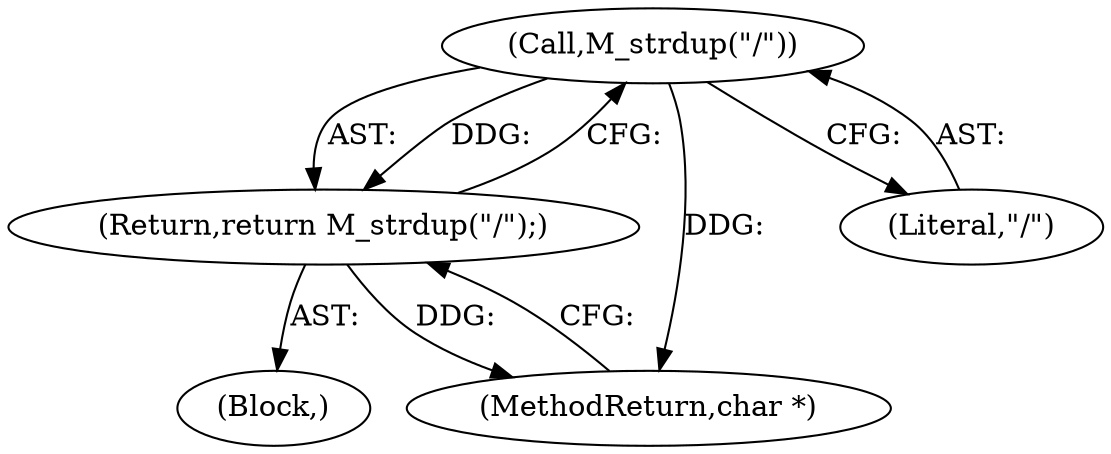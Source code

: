 digraph "0_mstdlib_db124b8f607dd0a40a9aef2d4d468fad433522a7_5@API" {
"1000206" [label="(Call,M_strdup(\"/\"))"];
"1000205" [label="(Return,return M_strdup(\"/\");)"];
"1000194" [label="(Block,)"];
"1000280" [label="(MethodReturn,char *)"];
"1000207" [label="(Literal,\"/\")"];
"1000205" [label="(Return,return M_strdup(\"/\");)"];
"1000206" [label="(Call,M_strdup(\"/\"))"];
"1000206" -> "1000205"  [label="AST: "];
"1000206" -> "1000207"  [label="CFG: "];
"1000207" -> "1000206"  [label="AST: "];
"1000205" -> "1000206"  [label="CFG: "];
"1000206" -> "1000280"  [label="DDG: "];
"1000206" -> "1000205"  [label="DDG: "];
"1000205" -> "1000194"  [label="AST: "];
"1000280" -> "1000205"  [label="CFG: "];
"1000205" -> "1000280"  [label="DDG: "];
}
